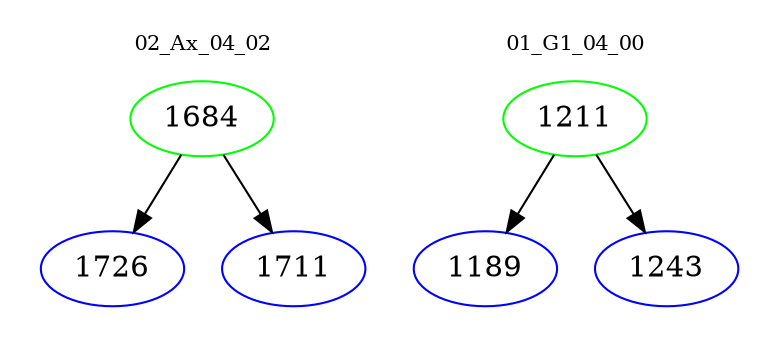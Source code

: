 digraph{
subgraph cluster_0 {
color = white
label = "02_Ax_04_02";
fontsize=10;
T0_1684 [label="1684", color="green"]
T0_1684 -> T0_1726 [color="black"]
T0_1726 [label="1726", color="blue"]
T0_1684 -> T0_1711 [color="black"]
T0_1711 [label="1711", color="blue"]
}
subgraph cluster_1 {
color = white
label = "01_G1_04_00";
fontsize=10;
T1_1211 [label="1211", color="green"]
T1_1211 -> T1_1189 [color="black"]
T1_1189 [label="1189", color="blue"]
T1_1211 -> T1_1243 [color="black"]
T1_1243 [label="1243", color="blue"]
}
}
